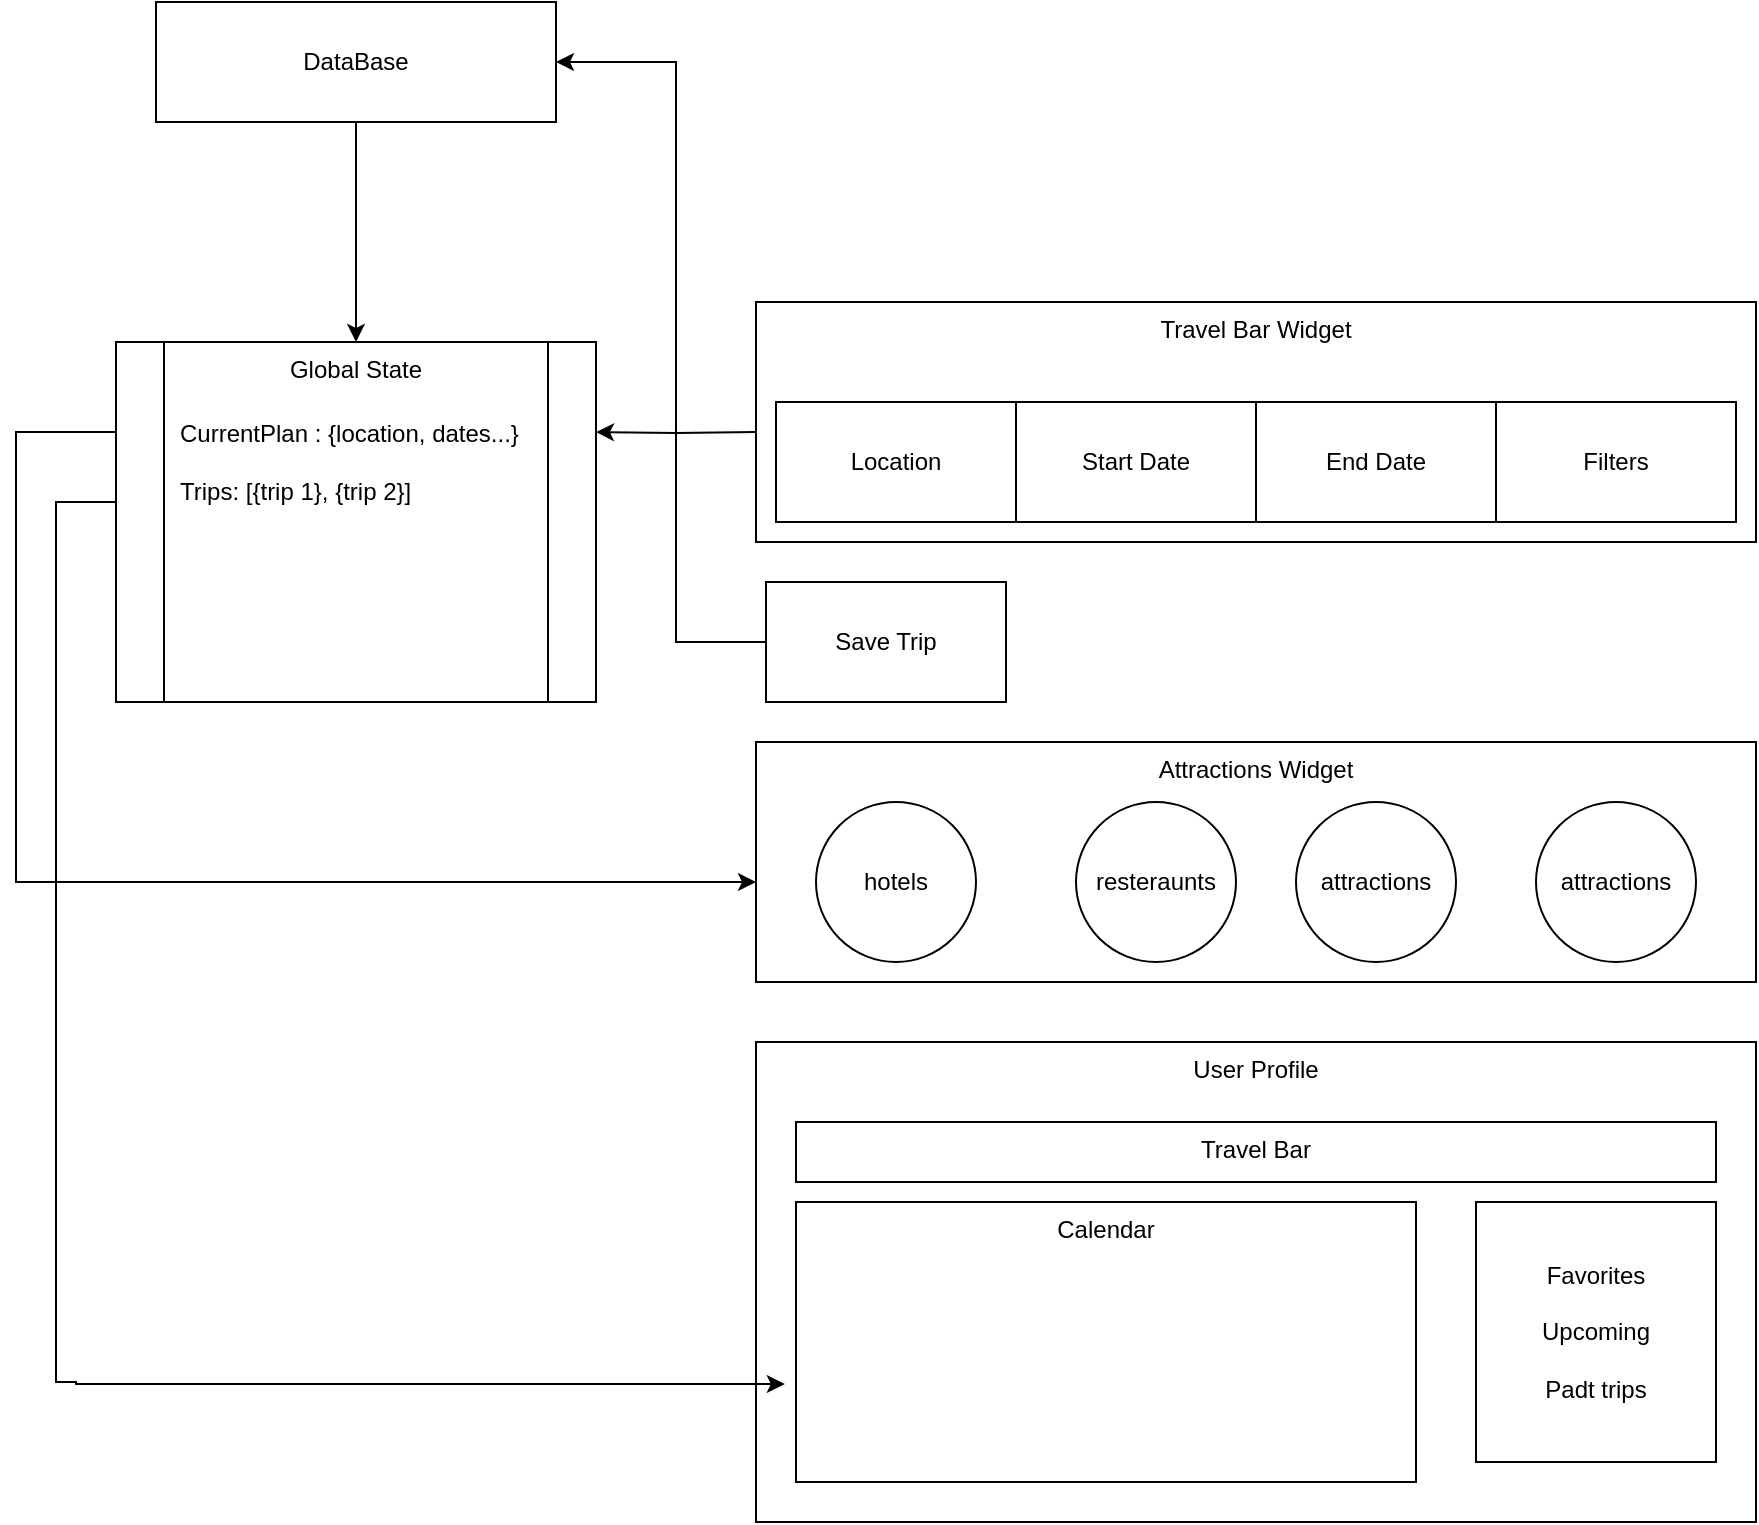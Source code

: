 <mxfile version="13.10.0" type="embed">
    <diagram id="GJ0aDoJZiNTeBog7jIG4" name="Page-1">
        <mxGraphModel dx="1907" dy="1129" grid="1" gridSize="10" guides="1" tooltips="1" connect="1" arrows="1" fold="1" page="1" pageScale="1" pageWidth="850" pageHeight="1100" math="0" shadow="0">
            <root>
                <mxCell id="0"/>
                <mxCell id="1" parent="0"/>
                <mxCell id="16" value="Global State" style="shape=process;whiteSpace=wrap;html=1;backgroundOutline=1;verticalAlign=top;" vertex="1" parent="1">
                    <mxGeometry x="-20" y="240" width="240" height="180" as="geometry"/>
                </mxCell>
                <mxCell id="23" value="User Profile" style="whiteSpace=wrap;html=1;align=center;verticalAlign=top;" vertex="1" parent="1">
                    <mxGeometry x="300" y="590" width="500" height="240" as="geometry"/>
                </mxCell>
                <mxCell id="15" value="Attractions Widget" style="whiteSpace=wrap;html=1;horizontal=1;verticalAlign=top;" vertex="1" parent="1">
                    <mxGeometry x="300" y="440" width="500" height="120" as="geometry"/>
                </mxCell>
                <mxCell id="12" value="Travel Bar Widget" style="whiteSpace=wrap;html=1;horizontal=1;verticalAlign=top;" vertex="1" parent="1">
                    <mxGeometry x="300" y="220" width="500" height="120" as="geometry"/>
                </mxCell>
                <mxCell id="20" style="edgeStyle=orthogonalEdgeStyle;rounded=0;orthogonalLoop=1;jettySize=auto;html=1;entryX=1;entryY=0.25;entryDx=0;entryDy=0;" edge="1" parent="1" target="16">
                    <mxGeometry relative="1" as="geometry">
                        <mxPoint x="300" y="285" as="sourcePoint"/>
                    </mxGeometry>
                </mxCell>
                <mxCell id="3" value="Location" style="whiteSpace=wrap;html=1;" parent="1" vertex="1">
                    <mxGeometry x="310" y="270" width="120" height="60" as="geometry"/>
                </mxCell>
                <mxCell id="4" value="End Date" style="whiteSpace=wrap;html=1;" parent="1" vertex="1">
                    <mxGeometry x="550" y="270" width="120" height="60" as="geometry"/>
                </mxCell>
                <mxCell id="5" value="Start Date" style="whiteSpace=wrap;html=1;" parent="1" vertex="1">
                    <mxGeometry x="430" y="270" width="120" height="60" as="geometry"/>
                </mxCell>
                <mxCell id="6" value="Filters" style="whiteSpace=wrap;html=1;" parent="1" vertex="1">
                    <mxGeometry x="670" y="270" width="120" height="60" as="geometry"/>
                </mxCell>
                <mxCell id="7" value="attractions" style="ellipse;whiteSpace=wrap;html=1;" parent="1" vertex="1">
                    <mxGeometry x="570" y="470" width="80" height="80" as="geometry"/>
                </mxCell>
                <mxCell id="8" value="hotels" style="ellipse;whiteSpace=wrap;html=1;" vertex="1" parent="1">
                    <mxGeometry x="330" y="470" width="80" height="80" as="geometry"/>
                </mxCell>
                <mxCell id="9" value="resteraunts" style="ellipse;whiteSpace=wrap;html=1;" vertex="1" parent="1">
                    <mxGeometry x="460" y="470" width="80" height="80" as="geometry"/>
                </mxCell>
                <mxCell id="13" value="attractions" style="ellipse;whiteSpace=wrap;html=1;" vertex="1" parent="1">
                    <mxGeometry x="690" y="470" width="80" height="80" as="geometry"/>
                </mxCell>
                <mxCell id="27" style="edgeStyle=orthogonalEdgeStyle;rounded=0;orthogonalLoop=1;jettySize=auto;html=1;entryX=-0.018;entryY=0.65;entryDx=0;entryDy=0;entryPerimeter=0;" edge="1" parent="1" target="24">
                    <mxGeometry relative="1" as="geometry">
                        <mxPoint x="-40" y="750" as="targetPoint"/>
                        <mxPoint x="-20" y="320" as="sourcePoint"/>
                        <Array as="points">
                            <mxPoint x="-50" y="320"/>
                            <mxPoint x="-50" y="760"/>
                            <mxPoint x="-40" y="760"/>
                            <mxPoint x="-40" y="761"/>
                        </Array>
                    </mxGeometry>
                </mxCell>
                <mxCell id="22" style="edgeStyle=orthogonalEdgeStyle;rounded=0;orthogonalLoop=1;jettySize=auto;html=1;exitX=0;exitY=0.25;exitDx=0;exitDy=0;" edge="1" parent="1" source="16">
                    <mxGeometry relative="1" as="geometry">
                        <mxPoint x="300" y="510" as="targetPoint"/>
                        <mxPoint x="-60" y="290" as="sourcePoint"/>
                        <Array as="points">
                            <mxPoint x="-70" y="285"/>
                            <mxPoint x="-70" y="510"/>
                        </Array>
                    </mxGeometry>
                </mxCell>
                <mxCell id="17" value="CurrentPlan : {location, dates...}&lt;br&gt;&lt;br&gt;Trips: [{trip 1}, {trip 2}]" style="text;html=1;align=left;verticalAlign=middle;resizable=0;points=[];autosize=1;" vertex="1" parent="1">
                    <mxGeometry x="10" y="275" width="180" height="50" as="geometry"/>
                </mxCell>
                <mxCell id="19" style="edgeStyle=orthogonalEdgeStyle;rounded=0;orthogonalLoop=1;jettySize=auto;html=1;" edge="1" parent="1" source="18">
                    <mxGeometry relative="1" as="geometry">
                        <mxPoint x="200" y="100" as="targetPoint"/>
                        <Array as="points">
                            <mxPoint x="260" y="390"/>
                            <mxPoint x="260" y="100"/>
                            <mxPoint x="200" y="100"/>
                        </Array>
                    </mxGeometry>
                </mxCell>
                <mxCell id="18" value="Save Trip" style="whiteSpace=wrap;html=1;align=center;" vertex="1" parent="1">
                    <mxGeometry x="305" y="360" width="120" height="60" as="geometry"/>
                </mxCell>
                <mxCell id="24" value="Calendar" style="whiteSpace=wrap;html=1;align=center;verticalAlign=top;" vertex="1" parent="1">
                    <mxGeometry x="320" y="670" width="310" height="140" as="geometry"/>
                </mxCell>
                <mxCell id="25" value="Favorites&lt;br&gt;&lt;br&gt;Upcoming&lt;br&gt;&lt;br&gt;Padt trips" style="whiteSpace=wrap;html=1;align=center;" vertex="1" parent="1">
                    <mxGeometry x="660" y="670" width="120" height="130" as="geometry"/>
                </mxCell>
                <mxCell id="26" value="Travel Bar" style="whiteSpace=wrap;html=1;horizontal=1;verticalAlign=top;" vertex="1" parent="1">
                    <mxGeometry x="320" y="630" width="460" height="30" as="geometry"/>
                </mxCell>
                <mxCell id="30" style="edgeStyle=orthogonalEdgeStyle;rounded=0;orthogonalLoop=1;jettySize=auto;html=1;entryX=0.5;entryY=0;entryDx=0;entryDy=0;" edge="1" parent="1" source="28" target="16">
                    <mxGeometry relative="1" as="geometry"/>
                </mxCell>
                <mxCell id="28" value="DataBase" style="whiteSpace=wrap;html=1;align=center;" vertex="1" parent="1">
                    <mxGeometry y="70" width="200" height="60" as="geometry"/>
                </mxCell>
            </root>
        </mxGraphModel>
    </diagram>
</mxfile>